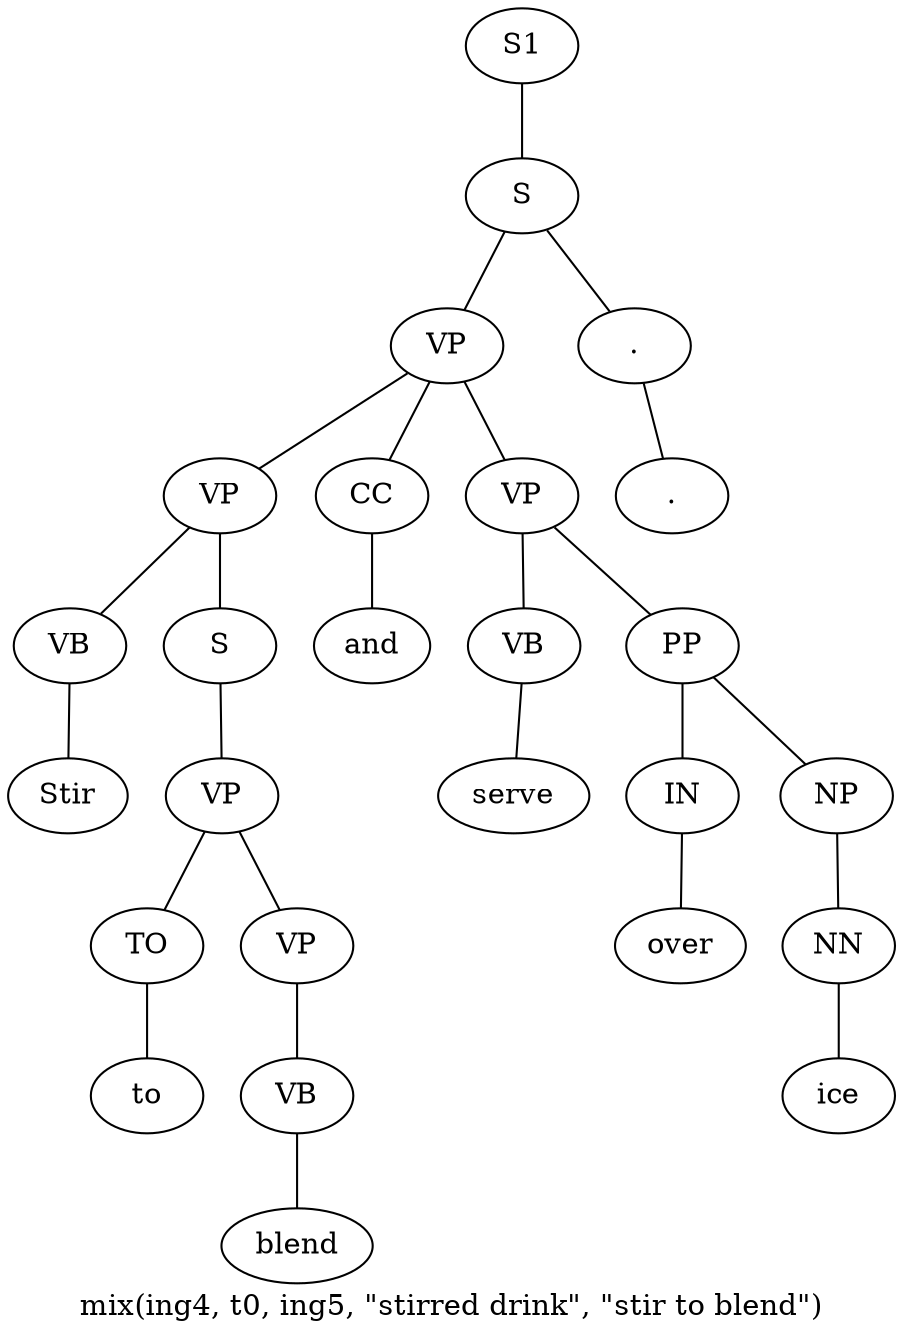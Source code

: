 graph SyntaxGraph {
	label = "mix(ing4, t0, ing5, \"stirred drink\", \"stir to blend\")";
	Node0 [label="S1"];
	Node1 [label="S"];
	Node2 [label="VP"];
	Node3 [label="VP"];
	Node4 [label="VB"];
	Node5 [label="Stir"];
	Node6 [label="S"];
	Node7 [label="VP"];
	Node8 [label="TO"];
	Node9 [label="to"];
	Node10 [label="VP"];
	Node11 [label="VB"];
	Node12 [label="blend"];
	Node13 [label="CC"];
	Node14 [label="and"];
	Node15 [label="VP"];
	Node16 [label="VB"];
	Node17 [label="serve"];
	Node18 [label="PP"];
	Node19 [label="IN"];
	Node20 [label="over"];
	Node21 [label="NP"];
	Node22 [label="NN"];
	Node23 [label="ice"];
	Node24 [label="."];
	Node25 [label="."];

	Node0 -- Node1;
	Node1 -- Node2;
	Node1 -- Node24;
	Node2 -- Node3;
	Node2 -- Node13;
	Node2 -- Node15;
	Node3 -- Node4;
	Node3 -- Node6;
	Node4 -- Node5;
	Node6 -- Node7;
	Node7 -- Node8;
	Node7 -- Node10;
	Node8 -- Node9;
	Node10 -- Node11;
	Node11 -- Node12;
	Node13 -- Node14;
	Node15 -- Node16;
	Node15 -- Node18;
	Node16 -- Node17;
	Node18 -- Node19;
	Node18 -- Node21;
	Node19 -- Node20;
	Node21 -- Node22;
	Node22 -- Node23;
	Node24 -- Node25;
}